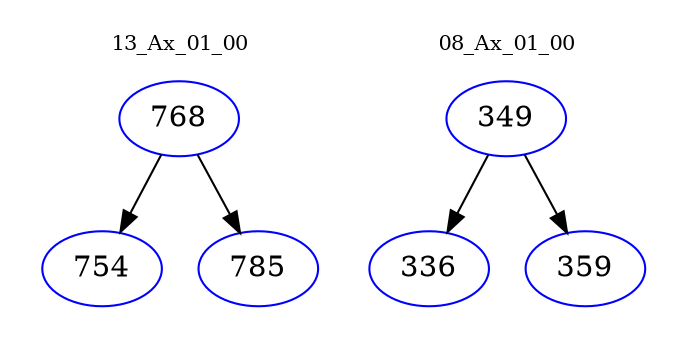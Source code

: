 digraph{
subgraph cluster_0 {
color = white
label = "13_Ax_01_00";
fontsize=10;
T0_768 [label="768", color="blue"]
T0_768 -> T0_754 [color="black"]
T0_754 [label="754", color="blue"]
T0_768 -> T0_785 [color="black"]
T0_785 [label="785", color="blue"]
}
subgraph cluster_1 {
color = white
label = "08_Ax_01_00";
fontsize=10;
T1_349 [label="349", color="blue"]
T1_349 -> T1_336 [color="black"]
T1_336 [label="336", color="blue"]
T1_349 -> T1_359 [color="black"]
T1_359 [label="359", color="blue"]
}
}
